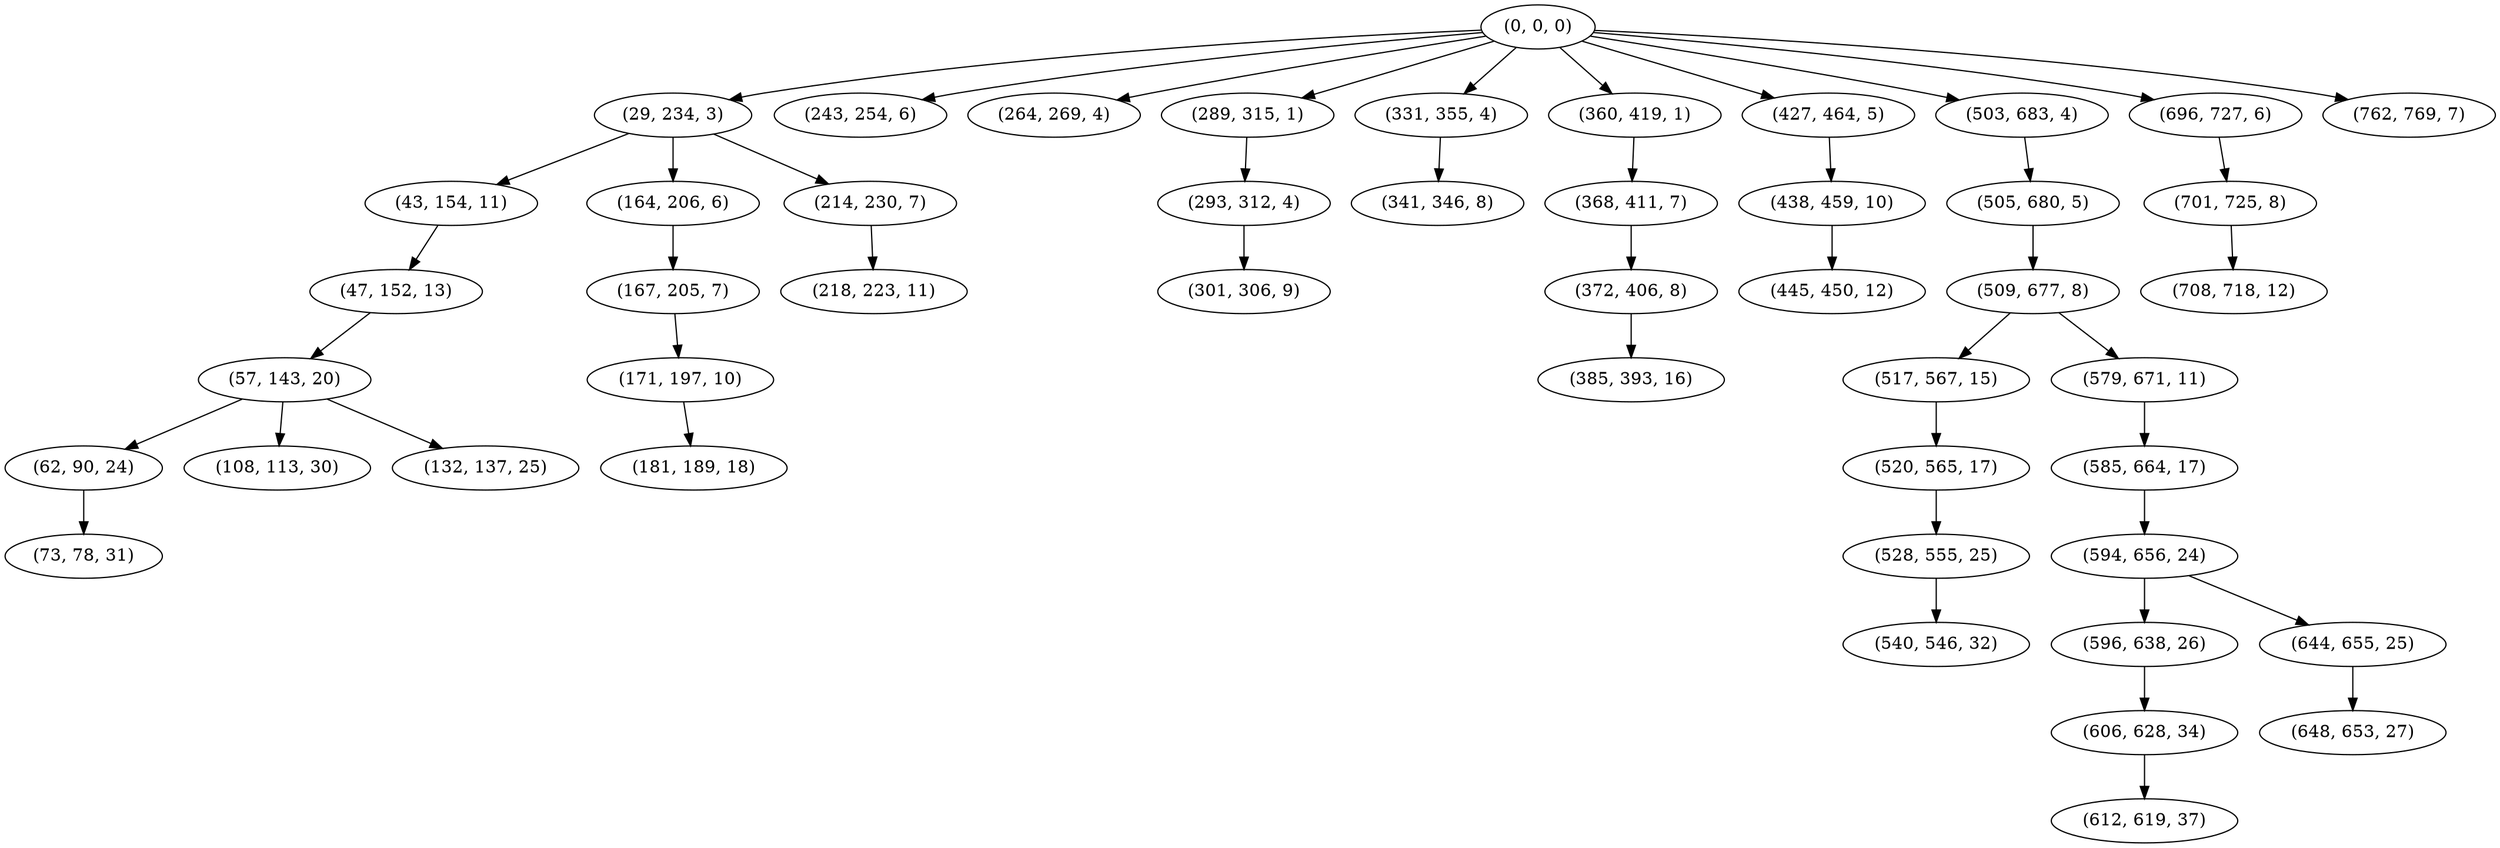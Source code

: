digraph tree {
    "(0, 0, 0)";
    "(29, 234, 3)";
    "(43, 154, 11)";
    "(47, 152, 13)";
    "(57, 143, 20)";
    "(62, 90, 24)";
    "(73, 78, 31)";
    "(108, 113, 30)";
    "(132, 137, 25)";
    "(164, 206, 6)";
    "(167, 205, 7)";
    "(171, 197, 10)";
    "(181, 189, 18)";
    "(214, 230, 7)";
    "(218, 223, 11)";
    "(243, 254, 6)";
    "(264, 269, 4)";
    "(289, 315, 1)";
    "(293, 312, 4)";
    "(301, 306, 9)";
    "(331, 355, 4)";
    "(341, 346, 8)";
    "(360, 419, 1)";
    "(368, 411, 7)";
    "(372, 406, 8)";
    "(385, 393, 16)";
    "(427, 464, 5)";
    "(438, 459, 10)";
    "(445, 450, 12)";
    "(503, 683, 4)";
    "(505, 680, 5)";
    "(509, 677, 8)";
    "(517, 567, 15)";
    "(520, 565, 17)";
    "(528, 555, 25)";
    "(540, 546, 32)";
    "(579, 671, 11)";
    "(585, 664, 17)";
    "(594, 656, 24)";
    "(596, 638, 26)";
    "(606, 628, 34)";
    "(612, 619, 37)";
    "(644, 655, 25)";
    "(648, 653, 27)";
    "(696, 727, 6)";
    "(701, 725, 8)";
    "(708, 718, 12)";
    "(762, 769, 7)";
    "(0, 0, 0)" -> "(29, 234, 3)";
    "(0, 0, 0)" -> "(243, 254, 6)";
    "(0, 0, 0)" -> "(264, 269, 4)";
    "(0, 0, 0)" -> "(289, 315, 1)";
    "(0, 0, 0)" -> "(331, 355, 4)";
    "(0, 0, 0)" -> "(360, 419, 1)";
    "(0, 0, 0)" -> "(427, 464, 5)";
    "(0, 0, 0)" -> "(503, 683, 4)";
    "(0, 0, 0)" -> "(696, 727, 6)";
    "(0, 0, 0)" -> "(762, 769, 7)";
    "(29, 234, 3)" -> "(43, 154, 11)";
    "(29, 234, 3)" -> "(164, 206, 6)";
    "(29, 234, 3)" -> "(214, 230, 7)";
    "(43, 154, 11)" -> "(47, 152, 13)";
    "(47, 152, 13)" -> "(57, 143, 20)";
    "(57, 143, 20)" -> "(62, 90, 24)";
    "(57, 143, 20)" -> "(108, 113, 30)";
    "(57, 143, 20)" -> "(132, 137, 25)";
    "(62, 90, 24)" -> "(73, 78, 31)";
    "(164, 206, 6)" -> "(167, 205, 7)";
    "(167, 205, 7)" -> "(171, 197, 10)";
    "(171, 197, 10)" -> "(181, 189, 18)";
    "(214, 230, 7)" -> "(218, 223, 11)";
    "(289, 315, 1)" -> "(293, 312, 4)";
    "(293, 312, 4)" -> "(301, 306, 9)";
    "(331, 355, 4)" -> "(341, 346, 8)";
    "(360, 419, 1)" -> "(368, 411, 7)";
    "(368, 411, 7)" -> "(372, 406, 8)";
    "(372, 406, 8)" -> "(385, 393, 16)";
    "(427, 464, 5)" -> "(438, 459, 10)";
    "(438, 459, 10)" -> "(445, 450, 12)";
    "(503, 683, 4)" -> "(505, 680, 5)";
    "(505, 680, 5)" -> "(509, 677, 8)";
    "(509, 677, 8)" -> "(517, 567, 15)";
    "(509, 677, 8)" -> "(579, 671, 11)";
    "(517, 567, 15)" -> "(520, 565, 17)";
    "(520, 565, 17)" -> "(528, 555, 25)";
    "(528, 555, 25)" -> "(540, 546, 32)";
    "(579, 671, 11)" -> "(585, 664, 17)";
    "(585, 664, 17)" -> "(594, 656, 24)";
    "(594, 656, 24)" -> "(596, 638, 26)";
    "(594, 656, 24)" -> "(644, 655, 25)";
    "(596, 638, 26)" -> "(606, 628, 34)";
    "(606, 628, 34)" -> "(612, 619, 37)";
    "(644, 655, 25)" -> "(648, 653, 27)";
    "(696, 727, 6)" -> "(701, 725, 8)";
    "(701, 725, 8)" -> "(708, 718, 12)";
}
